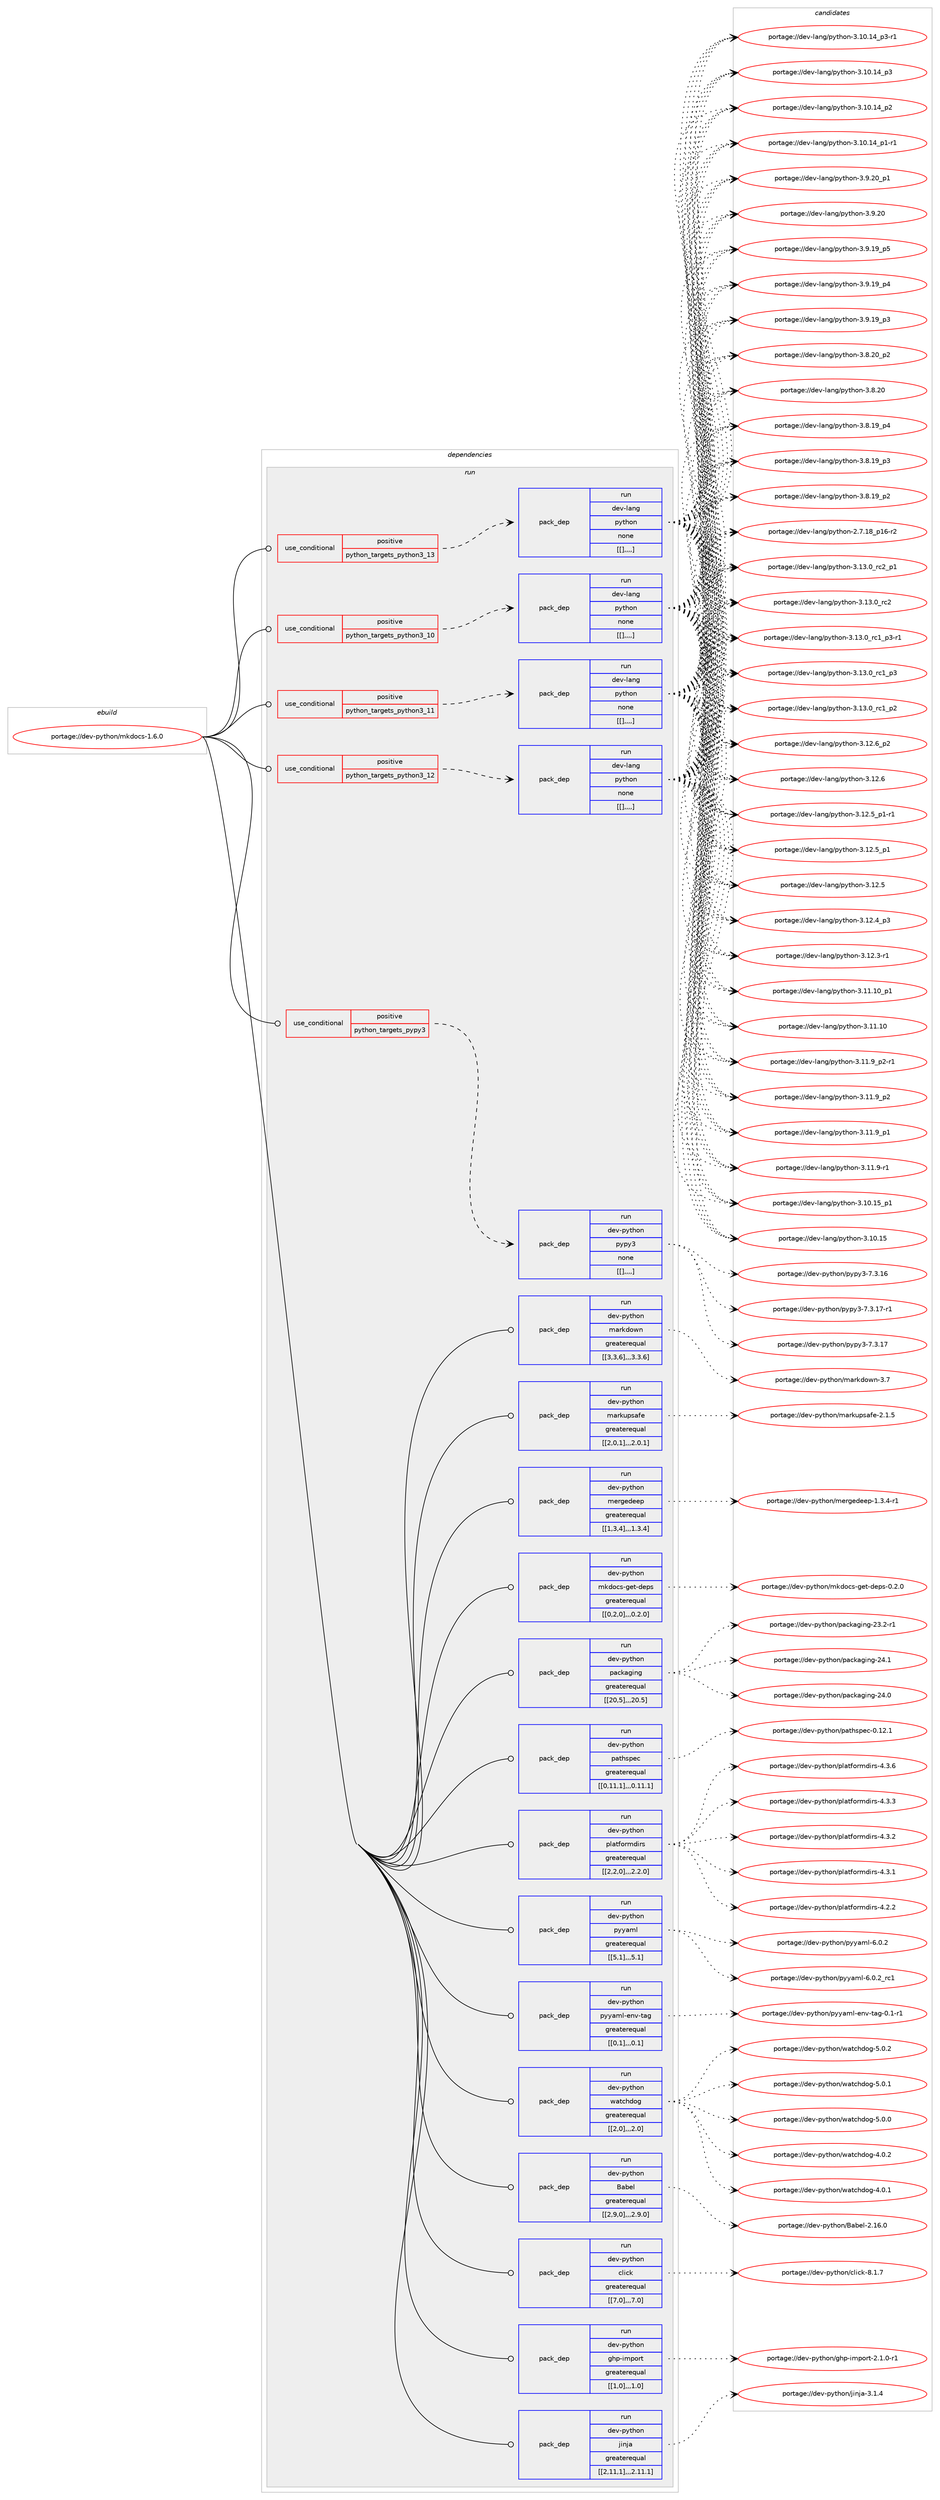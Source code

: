 digraph prolog {

# *************
# Graph options
# *************

newrank=true;
concentrate=true;
compound=true;
graph [rankdir=LR,fontname=Helvetica,fontsize=10,ranksep=1.5];#, ranksep=2.5, nodesep=0.2];
edge  [arrowhead=vee];
node  [fontname=Helvetica,fontsize=10];

# **********
# The ebuild
# **********

subgraph cluster_leftcol {
color=gray;
label=<<i>ebuild</i>>;
id [label="portage://dev-python/mkdocs-1.6.0", color=red, width=4, href="../dev-python/mkdocs-1.6.0.svg"];
}

# ****************
# The dependencies
# ****************

subgraph cluster_midcol {
color=gray;
label=<<i>dependencies</i>>;
subgraph cluster_compile {
fillcolor="#eeeeee";
style=filled;
label=<<i>compile</i>>;
}
subgraph cluster_compileandrun {
fillcolor="#eeeeee";
style=filled;
label=<<i>compile and run</i>>;
}
subgraph cluster_run {
fillcolor="#eeeeee";
style=filled;
label=<<i>run</i>>;
subgraph cond36067 {
dependency153268 [label=<<TABLE BORDER="0" CELLBORDER="1" CELLSPACING="0" CELLPADDING="4"><TR><TD ROWSPAN="3" CELLPADDING="10">use_conditional</TD></TR><TR><TD>positive</TD></TR><TR><TD>python_targets_pypy3</TD></TR></TABLE>>, shape=none, color=red];
subgraph pack115987 {
dependency153269 [label=<<TABLE BORDER="0" CELLBORDER="1" CELLSPACING="0" CELLPADDING="4" WIDTH="220"><TR><TD ROWSPAN="6" CELLPADDING="30">pack_dep</TD></TR><TR><TD WIDTH="110">run</TD></TR><TR><TD>dev-python</TD></TR><TR><TD>pypy3</TD></TR><TR><TD>none</TD></TR><TR><TD>[[],,,,]</TD></TR></TABLE>>, shape=none, color=blue];
}
dependency153268:e -> dependency153269:w [weight=20,style="dashed",arrowhead="vee"];
}
id:e -> dependency153268:w [weight=20,style="solid",arrowhead="odot"];
subgraph cond36068 {
dependency153270 [label=<<TABLE BORDER="0" CELLBORDER="1" CELLSPACING="0" CELLPADDING="4"><TR><TD ROWSPAN="3" CELLPADDING="10">use_conditional</TD></TR><TR><TD>positive</TD></TR><TR><TD>python_targets_python3_10</TD></TR></TABLE>>, shape=none, color=red];
subgraph pack115988 {
dependency153271 [label=<<TABLE BORDER="0" CELLBORDER="1" CELLSPACING="0" CELLPADDING="4" WIDTH="220"><TR><TD ROWSPAN="6" CELLPADDING="30">pack_dep</TD></TR><TR><TD WIDTH="110">run</TD></TR><TR><TD>dev-lang</TD></TR><TR><TD>python</TD></TR><TR><TD>none</TD></TR><TR><TD>[[],,,,]</TD></TR></TABLE>>, shape=none, color=blue];
}
dependency153270:e -> dependency153271:w [weight=20,style="dashed",arrowhead="vee"];
}
id:e -> dependency153270:w [weight=20,style="solid",arrowhead="odot"];
subgraph cond36069 {
dependency153272 [label=<<TABLE BORDER="0" CELLBORDER="1" CELLSPACING="0" CELLPADDING="4"><TR><TD ROWSPAN="3" CELLPADDING="10">use_conditional</TD></TR><TR><TD>positive</TD></TR><TR><TD>python_targets_python3_11</TD></TR></TABLE>>, shape=none, color=red];
subgraph pack115989 {
dependency153273 [label=<<TABLE BORDER="0" CELLBORDER="1" CELLSPACING="0" CELLPADDING="4" WIDTH="220"><TR><TD ROWSPAN="6" CELLPADDING="30">pack_dep</TD></TR><TR><TD WIDTH="110">run</TD></TR><TR><TD>dev-lang</TD></TR><TR><TD>python</TD></TR><TR><TD>none</TD></TR><TR><TD>[[],,,,]</TD></TR></TABLE>>, shape=none, color=blue];
}
dependency153272:e -> dependency153273:w [weight=20,style="dashed",arrowhead="vee"];
}
id:e -> dependency153272:w [weight=20,style="solid",arrowhead="odot"];
subgraph cond36070 {
dependency153274 [label=<<TABLE BORDER="0" CELLBORDER="1" CELLSPACING="0" CELLPADDING="4"><TR><TD ROWSPAN="3" CELLPADDING="10">use_conditional</TD></TR><TR><TD>positive</TD></TR><TR><TD>python_targets_python3_12</TD></TR></TABLE>>, shape=none, color=red];
subgraph pack115990 {
dependency153275 [label=<<TABLE BORDER="0" CELLBORDER="1" CELLSPACING="0" CELLPADDING="4" WIDTH="220"><TR><TD ROWSPAN="6" CELLPADDING="30">pack_dep</TD></TR><TR><TD WIDTH="110">run</TD></TR><TR><TD>dev-lang</TD></TR><TR><TD>python</TD></TR><TR><TD>none</TD></TR><TR><TD>[[],,,,]</TD></TR></TABLE>>, shape=none, color=blue];
}
dependency153274:e -> dependency153275:w [weight=20,style="dashed",arrowhead="vee"];
}
id:e -> dependency153274:w [weight=20,style="solid",arrowhead="odot"];
subgraph cond36071 {
dependency153276 [label=<<TABLE BORDER="0" CELLBORDER="1" CELLSPACING="0" CELLPADDING="4"><TR><TD ROWSPAN="3" CELLPADDING="10">use_conditional</TD></TR><TR><TD>positive</TD></TR><TR><TD>python_targets_python3_13</TD></TR></TABLE>>, shape=none, color=red];
subgraph pack115991 {
dependency153277 [label=<<TABLE BORDER="0" CELLBORDER="1" CELLSPACING="0" CELLPADDING="4" WIDTH="220"><TR><TD ROWSPAN="6" CELLPADDING="30">pack_dep</TD></TR><TR><TD WIDTH="110">run</TD></TR><TR><TD>dev-lang</TD></TR><TR><TD>python</TD></TR><TR><TD>none</TD></TR><TR><TD>[[],,,,]</TD></TR></TABLE>>, shape=none, color=blue];
}
dependency153276:e -> dependency153277:w [weight=20,style="dashed",arrowhead="vee"];
}
id:e -> dependency153276:w [weight=20,style="solid",arrowhead="odot"];
subgraph pack115992 {
dependency153278 [label=<<TABLE BORDER="0" CELLBORDER="1" CELLSPACING="0" CELLPADDING="4" WIDTH="220"><TR><TD ROWSPAN="6" CELLPADDING="30">pack_dep</TD></TR><TR><TD WIDTH="110">run</TD></TR><TR><TD>dev-python</TD></TR><TR><TD>Babel</TD></TR><TR><TD>greaterequal</TD></TR><TR><TD>[[2,9,0],,,2.9.0]</TD></TR></TABLE>>, shape=none, color=blue];
}
id:e -> dependency153278:w [weight=20,style="solid",arrowhead="odot"];
subgraph pack115993 {
dependency153279 [label=<<TABLE BORDER="0" CELLBORDER="1" CELLSPACING="0" CELLPADDING="4" WIDTH="220"><TR><TD ROWSPAN="6" CELLPADDING="30">pack_dep</TD></TR><TR><TD WIDTH="110">run</TD></TR><TR><TD>dev-python</TD></TR><TR><TD>click</TD></TR><TR><TD>greaterequal</TD></TR><TR><TD>[[7,0],,,7.0]</TD></TR></TABLE>>, shape=none, color=blue];
}
id:e -> dependency153279:w [weight=20,style="solid",arrowhead="odot"];
subgraph pack115994 {
dependency153280 [label=<<TABLE BORDER="0" CELLBORDER="1" CELLSPACING="0" CELLPADDING="4" WIDTH="220"><TR><TD ROWSPAN="6" CELLPADDING="30">pack_dep</TD></TR><TR><TD WIDTH="110">run</TD></TR><TR><TD>dev-python</TD></TR><TR><TD>ghp-import</TD></TR><TR><TD>greaterequal</TD></TR><TR><TD>[[1,0],,,1.0]</TD></TR></TABLE>>, shape=none, color=blue];
}
id:e -> dependency153280:w [weight=20,style="solid",arrowhead="odot"];
subgraph pack115995 {
dependency153281 [label=<<TABLE BORDER="0" CELLBORDER="1" CELLSPACING="0" CELLPADDING="4" WIDTH="220"><TR><TD ROWSPAN="6" CELLPADDING="30">pack_dep</TD></TR><TR><TD WIDTH="110">run</TD></TR><TR><TD>dev-python</TD></TR><TR><TD>jinja</TD></TR><TR><TD>greaterequal</TD></TR><TR><TD>[[2,11,1],,,2.11.1]</TD></TR></TABLE>>, shape=none, color=blue];
}
id:e -> dependency153281:w [weight=20,style="solid",arrowhead="odot"];
subgraph pack115996 {
dependency153282 [label=<<TABLE BORDER="0" CELLBORDER="1" CELLSPACING="0" CELLPADDING="4" WIDTH="220"><TR><TD ROWSPAN="6" CELLPADDING="30">pack_dep</TD></TR><TR><TD WIDTH="110">run</TD></TR><TR><TD>dev-python</TD></TR><TR><TD>markdown</TD></TR><TR><TD>greaterequal</TD></TR><TR><TD>[[3,3,6],,,3.3.6]</TD></TR></TABLE>>, shape=none, color=blue];
}
id:e -> dependency153282:w [weight=20,style="solid",arrowhead="odot"];
subgraph pack115997 {
dependency153283 [label=<<TABLE BORDER="0" CELLBORDER="1" CELLSPACING="0" CELLPADDING="4" WIDTH="220"><TR><TD ROWSPAN="6" CELLPADDING="30">pack_dep</TD></TR><TR><TD WIDTH="110">run</TD></TR><TR><TD>dev-python</TD></TR><TR><TD>markupsafe</TD></TR><TR><TD>greaterequal</TD></TR><TR><TD>[[2,0,1],,,2.0.1]</TD></TR></TABLE>>, shape=none, color=blue];
}
id:e -> dependency153283:w [weight=20,style="solid",arrowhead="odot"];
subgraph pack115998 {
dependency153284 [label=<<TABLE BORDER="0" CELLBORDER="1" CELLSPACING="0" CELLPADDING="4" WIDTH="220"><TR><TD ROWSPAN="6" CELLPADDING="30">pack_dep</TD></TR><TR><TD WIDTH="110">run</TD></TR><TR><TD>dev-python</TD></TR><TR><TD>mergedeep</TD></TR><TR><TD>greaterequal</TD></TR><TR><TD>[[1,3,4],,,1.3.4]</TD></TR></TABLE>>, shape=none, color=blue];
}
id:e -> dependency153284:w [weight=20,style="solid",arrowhead="odot"];
subgraph pack115999 {
dependency153285 [label=<<TABLE BORDER="0" CELLBORDER="1" CELLSPACING="0" CELLPADDING="4" WIDTH="220"><TR><TD ROWSPAN="6" CELLPADDING="30">pack_dep</TD></TR><TR><TD WIDTH="110">run</TD></TR><TR><TD>dev-python</TD></TR><TR><TD>mkdocs-get-deps</TD></TR><TR><TD>greaterequal</TD></TR><TR><TD>[[0,2,0],,,0.2.0]</TD></TR></TABLE>>, shape=none, color=blue];
}
id:e -> dependency153285:w [weight=20,style="solid",arrowhead="odot"];
subgraph pack116000 {
dependency153286 [label=<<TABLE BORDER="0" CELLBORDER="1" CELLSPACING="0" CELLPADDING="4" WIDTH="220"><TR><TD ROWSPAN="6" CELLPADDING="30">pack_dep</TD></TR><TR><TD WIDTH="110">run</TD></TR><TR><TD>dev-python</TD></TR><TR><TD>packaging</TD></TR><TR><TD>greaterequal</TD></TR><TR><TD>[[20,5],,,20.5]</TD></TR></TABLE>>, shape=none, color=blue];
}
id:e -> dependency153286:w [weight=20,style="solid",arrowhead="odot"];
subgraph pack116001 {
dependency153287 [label=<<TABLE BORDER="0" CELLBORDER="1" CELLSPACING="0" CELLPADDING="4" WIDTH="220"><TR><TD ROWSPAN="6" CELLPADDING="30">pack_dep</TD></TR><TR><TD WIDTH="110">run</TD></TR><TR><TD>dev-python</TD></TR><TR><TD>pathspec</TD></TR><TR><TD>greaterequal</TD></TR><TR><TD>[[0,11,1],,,0.11.1]</TD></TR></TABLE>>, shape=none, color=blue];
}
id:e -> dependency153287:w [weight=20,style="solid",arrowhead="odot"];
subgraph pack116002 {
dependency153288 [label=<<TABLE BORDER="0" CELLBORDER="1" CELLSPACING="0" CELLPADDING="4" WIDTH="220"><TR><TD ROWSPAN="6" CELLPADDING="30">pack_dep</TD></TR><TR><TD WIDTH="110">run</TD></TR><TR><TD>dev-python</TD></TR><TR><TD>platformdirs</TD></TR><TR><TD>greaterequal</TD></TR><TR><TD>[[2,2,0],,,2.2.0]</TD></TR></TABLE>>, shape=none, color=blue];
}
id:e -> dependency153288:w [weight=20,style="solid",arrowhead="odot"];
subgraph pack116003 {
dependency153289 [label=<<TABLE BORDER="0" CELLBORDER="1" CELLSPACING="0" CELLPADDING="4" WIDTH="220"><TR><TD ROWSPAN="6" CELLPADDING="30">pack_dep</TD></TR><TR><TD WIDTH="110">run</TD></TR><TR><TD>dev-python</TD></TR><TR><TD>pyyaml</TD></TR><TR><TD>greaterequal</TD></TR><TR><TD>[[5,1],,,5.1]</TD></TR></TABLE>>, shape=none, color=blue];
}
id:e -> dependency153289:w [weight=20,style="solid",arrowhead="odot"];
subgraph pack116004 {
dependency153290 [label=<<TABLE BORDER="0" CELLBORDER="1" CELLSPACING="0" CELLPADDING="4" WIDTH="220"><TR><TD ROWSPAN="6" CELLPADDING="30">pack_dep</TD></TR><TR><TD WIDTH="110">run</TD></TR><TR><TD>dev-python</TD></TR><TR><TD>pyyaml-env-tag</TD></TR><TR><TD>greaterequal</TD></TR><TR><TD>[[0,1],,,0.1]</TD></TR></TABLE>>, shape=none, color=blue];
}
id:e -> dependency153290:w [weight=20,style="solid",arrowhead="odot"];
subgraph pack116005 {
dependency153291 [label=<<TABLE BORDER="0" CELLBORDER="1" CELLSPACING="0" CELLPADDING="4" WIDTH="220"><TR><TD ROWSPAN="6" CELLPADDING="30">pack_dep</TD></TR><TR><TD WIDTH="110">run</TD></TR><TR><TD>dev-python</TD></TR><TR><TD>watchdog</TD></TR><TR><TD>greaterequal</TD></TR><TR><TD>[[2,0],,,2.0]</TD></TR></TABLE>>, shape=none, color=blue];
}
id:e -> dependency153291:w [weight=20,style="solid",arrowhead="odot"];
}
}

# **************
# The candidates
# **************

subgraph cluster_choices {
rank=same;
color=gray;
label=<<i>candidates</i>>;

subgraph choice115987 {
color=black;
nodesep=1;
choice100101118451121211161041111104711212111212151455546514649554511449 [label="portage://dev-python/pypy3-7.3.17-r1", color=red, width=4,href="../dev-python/pypy3-7.3.17-r1.svg"];
choice10010111845112121116104111110471121211121215145554651464955 [label="portage://dev-python/pypy3-7.3.17", color=red, width=4,href="../dev-python/pypy3-7.3.17.svg"];
choice10010111845112121116104111110471121211121215145554651464954 [label="portage://dev-python/pypy3-7.3.16", color=red, width=4,href="../dev-python/pypy3-7.3.16.svg"];
dependency153269:e -> choice100101118451121211161041111104711212111212151455546514649554511449:w [style=dotted,weight="100"];
dependency153269:e -> choice10010111845112121116104111110471121211121215145554651464955:w [style=dotted,weight="100"];
dependency153269:e -> choice10010111845112121116104111110471121211121215145554651464954:w [style=dotted,weight="100"];
}
subgraph choice115988 {
color=black;
nodesep=1;
choice100101118451089711010347112121116104111110455146495146489511499509511249 [label="portage://dev-lang/python-3.13.0_rc2_p1", color=red, width=4,href="../dev-lang/python-3.13.0_rc2_p1.svg"];
choice10010111845108971101034711212111610411111045514649514648951149950 [label="portage://dev-lang/python-3.13.0_rc2", color=red, width=4,href="../dev-lang/python-3.13.0_rc2.svg"];
choice1001011184510897110103471121211161041111104551464951464895114994995112514511449 [label="portage://dev-lang/python-3.13.0_rc1_p3-r1", color=red, width=4,href="../dev-lang/python-3.13.0_rc1_p3-r1.svg"];
choice100101118451089711010347112121116104111110455146495146489511499499511251 [label="portage://dev-lang/python-3.13.0_rc1_p3", color=red, width=4,href="../dev-lang/python-3.13.0_rc1_p3.svg"];
choice100101118451089711010347112121116104111110455146495146489511499499511250 [label="portage://dev-lang/python-3.13.0_rc1_p2", color=red, width=4,href="../dev-lang/python-3.13.0_rc1_p2.svg"];
choice100101118451089711010347112121116104111110455146495046549511250 [label="portage://dev-lang/python-3.12.6_p2", color=red, width=4,href="../dev-lang/python-3.12.6_p2.svg"];
choice10010111845108971101034711212111610411111045514649504654 [label="portage://dev-lang/python-3.12.6", color=red, width=4,href="../dev-lang/python-3.12.6.svg"];
choice1001011184510897110103471121211161041111104551464950465395112494511449 [label="portage://dev-lang/python-3.12.5_p1-r1", color=red, width=4,href="../dev-lang/python-3.12.5_p1-r1.svg"];
choice100101118451089711010347112121116104111110455146495046539511249 [label="portage://dev-lang/python-3.12.5_p1", color=red, width=4,href="../dev-lang/python-3.12.5_p1.svg"];
choice10010111845108971101034711212111610411111045514649504653 [label="portage://dev-lang/python-3.12.5", color=red, width=4,href="../dev-lang/python-3.12.5.svg"];
choice100101118451089711010347112121116104111110455146495046529511251 [label="portage://dev-lang/python-3.12.4_p3", color=red, width=4,href="../dev-lang/python-3.12.4_p3.svg"];
choice100101118451089711010347112121116104111110455146495046514511449 [label="portage://dev-lang/python-3.12.3-r1", color=red, width=4,href="../dev-lang/python-3.12.3-r1.svg"];
choice10010111845108971101034711212111610411111045514649494649489511249 [label="portage://dev-lang/python-3.11.10_p1", color=red, width=4,href="../dev-lang/python-3.11.10_p1.svg"];
choice1001011184510897110103471121211161041111104551464949464948 [label="portage://dev-lang/python-3.11.10", color=red, width=4,href="../dev-lang/python-3.11.10.svg"];
choice1001011184510897110103471121211161041111104551464949465795112504511449 [label="portage://dev-lang/python-3.11.9_p2-r1", color=red, width=4,href="../dev-lang/python-3.11.9_p2-r1.svg"];
choice100101118451089711010347112121116104111110455146494946579511250 [label="portage://dev-lang/python-3.11.9_p2", color=red, width=4,href="../dev-lang/python-3.11.9_p2.svg"];
choice100101118451089711010347112121116104111110455146494946579511249 [label="portage://dev-lang/python-3.11.9_p1", color=red, width=4,href="../dev-lang/python-3.11.9_p1.svg"];
choice100101118451089711010347112121116104111110455146494946574511449 [label="portage://dev-lang/python-3.11.9-r1", color=red, width=4,href="../dev-lang/python-3.11.9-r1.svg"];
choice10010111845108971101034711212111610411111045514649484649539511249 [label="portage://dev-lang/python-3.10.15_p1", color=red, width=4,href="../dev-lang/python-3.10.15_p1.svg"];
choice1001011184510897110103471121211161041111104551464948464953 [label="portage://dev-lang/python-3.10.15", color=red, width=4,href="../dev-lang/python-3.10.15.svg"];
choice100101118451089711010347112121116104111110455146494846495295112514511449 [label="portage://dev-lang/python-3.10.14_p3-r1", color=red, width=4,href="../dev-lang/python-3.10.14_p3-r1.svg"];
choice10010111845108971101034711212111610411111045514649484649529511251 [label="portage://dev-lang/python-3.10.14_p3", color=red, width=4,href="../dev-lang/python-3.10.14_p3.svg"];
choice10010111845108971101034711212111610411111045514649484649529511250 [label="portage://dev-lang/python-3.10.14_p2", color=red, width=4,href="../dev-lang/python-3.10.14_p2.svg"];
choice100101118451089711010347112121116104111110455146494846495295112494511449 [label="portage://dev-lang/python-3.10.14_p1-r1", color=red, width=4,href="../dev-lang/python-3.10.14_p1-r1.svg"];
choice100101118451089711010347112121116104111110455146574650489511249 [label="portage://dev-lang/python-3.9.20_p1", color=red, width=4,href="../dev-lang/python-3.9.20_p1.svg"];
choice10010111845108971101034711212111610411111045514657465048 [label="portage://dev-lang/python-3.9.20", color=red, width=4,href="../dev-lang/python-3.9.20.svg"];
choice100101118451089711010347112121116104111110455146574649579511253 [label="portage://dev-lang/python-3.9.19_p5", color=red, width=4,href="../dev-lang/python-3.9.19_p5.svg"];
choice100101118451089711010347112121116104111110455146574649579511252 [label="portage://dev-lang/python-3.9.19_p4", color=red, width=4,href="../dev-lang/python-3.9.19_p4.svg"];
choice100101118451089711010347112121116104111110455146574649579511251 [label="portage://dev-lang/python-3.9.19_p3", color=red, width=4,href="../dev-lang/python-3.9.19_p3.svg"];
choice100101118451089711010347112121116104111110455146564650489511250 [label="portage://dev-lang/python-3.8.20_p2", color=red, width=4,href="../dev-lang/python-3.8.20_p2.svg"];
choice10010111845108971101034711212111610411111045514656465048 [label="portage://dev-lang/python-3.8.20", color=red, width=4,href="../dev-lang/python-3.8.20.svg"];
choice100101118451089711010347112121116104111110455146564649579511252 [label="portage://dev-lang/python-3.8.19_p4", color=red, width=4,href="../dev-lang/python-3.8.19_p4.svg"];
choice100101118451089711010347112121116104111110455146564649579511251 [label="portage://dev-lang/python-3.8.19_p3", color=red, width=4,href="../dev-lang/python-3.8.19_p3.svg"];
choice100101118451089711010347112121116104111110455146564649579511250 [label="portage://dev-lang/python-3.8.19_p2", color=red, width=4,href="../dev-lang/python-3.8.19_p2.svg"];
choice100101118451089711010347112121116104111110455046554649569511249544511450 [label="portage://dev-lang/python-2.7.18_p16-r2", color=red, width=4,href="../dev-lang/python-2.7.18_p16-r2.svg"];
dependency153271:e -> choice100101118451089711010347112121116104111110455146495146489511499509511249:w [style=dotted,weight="100"];
dependency153271:e -> choice10010111845108971101034711212111610411111045514649514648951149950:w [style=dotted,weight="100"];
dependency153271:e -> choice1001011184510897110103471121211161041111104551464951464895114994995112514511449:w [style=dotted,weight="100"];
dependency153271:e -> choice100101118451089711010347112121116104111110455146495146489511499499511251:w [style=dotted,weight="100"];
dependency153271:e -> choice100101118451089711010347112121116104111110455146495146489511499499511250:w [style=dotted,weight="100"];
dependency153271:e -> choice100101118451089711010347112121116104111110455146495046549511250:w [style=dotted,weight="100"];
dependency153271:e -> choice10010111845108971101034711212111610411111045514649504654:w [style=dotted,weight="100"];
dependency153271:e -> choice1001011184510897110103471121211161041111104551464950465395112494511449:w [style=dotted,weight="100"];
dependency153271:e -> choice100101118451089711010347112121116104111110455146495046539511249:w [style=dotted,weight="100"];
dependency153271:e -> choice10010111845108971101034711212111610411111045514649504653:w [style=dotted,weight="100"];
dependency153271:e -> choice100101118451089711010347112121116104111110455146495046529511251:w [style=dotted,weight="100"];
dependency153271:e -> choice100101118451089711010347112121116104111110455146495046514511449:w [style=dotted,weight="100"];
dependency153271:e -> choice10010111845108971101034711212111610411111045514649494649489511249:w [style=dotted,weight="100"];
dependency153271:e -> choice1001011184510897110103471121211161041111104551464949464948:w [style=dotted,weight="100"];
dependency153271:e -> choice1001011184510897110103471121211161041111104551464949465795112504511449:w [style=dotted,weight="100"];
dependency153271:e -> choice100101118451089711010347112121116104111110455146494946579511250:w [style=dotted,weight="100"];
dependency153271:e -> choice100101118451089711010347112121116104111110455146494946579511249:w [style=dotted,weight="100"];
dependency153271:e -> choice100101118451089711010347112121116104111110455146494946574511449:w [style=dotted,weight="100"];
dependency153271:e -> choice10010111845108971101034711212111610411111045514649484649539511249:w [style=dotted,weight="100"];
dependency153271:e -> choice1001011184510897110103471121211161041111104551464948464953:w [style=dotted,weight="100"];
dependency153271:e -> choice100101118451089711010347112121116104111110455146494846495295112514511449:w [style=dotted,weight="100"];
dependency153271:e -> choice10010111845108971101034711212111610411111045514649484649529511251:w [style=dotted,weight="100"];
dependency153271:e -> choice10010111845108971101034711212111610411111045514649484649529511250:w [style=dotted,weight="100"];
dependency153271:e -> choice100101118451089711010347112121116104111110455146494846495295112494511449:w [style=dotted,weight="100"];
dependency153271:e -> choice100101118451089711010347112121116104111110455146574650489511249:w [style=dotted,weight="100"];
dependency153271:e -> choice10010111845108971101034711212111610411111045514657465048:w [style=dotted,weight="100"];
dependency153271:e -> choice100101118451089711010347112121116104111110455146574649579511253:w [style=dotted,weight="100"];
dependency153271:e -> choice100101118451089711010347112121116104111110455146574649579511252:w [style=dotted,weight="100"];
dependency153271:e -> choice100101118451089711010347112121116104111110455146574649579511251:w [style=dotted,weight="100"];
dependency153271:e -> choice100101118451089711010347112121116104111110455146564650489511250:w [style=dotted,weight="100"];
dependency153271:e -> choice10010111845108971101034711212111610411111045514656465048:w [style=dotted,weight="100"];
dependency153271:e -> choice100101118451089711010347112121116104111110455146564649579511252:w [style=dotted,weight="100"];
dependency153271:e -> choice100101118451089711010347112121116104111110455146564649579511251:w [style=dotted,weight="100"];
dependency153271:e -> choice100101118451089711010347112121116104111110455146564649579511250:w [style=dotted,weight="100"];
dependency153271:e -> choice100101118451089711010347112121116104111110455046554649569511249544511450:w [style=dotted,weight="100"];
}
subgraph choice115989 {
color=black;
nodesep=1;
choice100101118451089711010347112121116104111110455146495146489511499509511249 [label="portage://dev-lang/python-3.13.0_rc2_p1", color=red, width=4,href="../dev-lang/python-3.13.0_rc2_p1.svg"];
choice10010111845108971101034711212111610411111045514649514648951149950 [label="portage://dev-lang/python-3.13.0_rc2", color=red, width=4,href="../dev-lang/python-3.13.0_rc2.svg"];
choice1001011184510897110103471121211161041111104551464951464895114994995112514511449 [label="portage://dev-lang/python-3.13.0_rc1_p3-r1", color=red, width=4,href="../dev-lang/python-3.13.0_rc1_p3-r1.svg"];
choice100101118451089711010347112121116104111110455146495146489511499499511251 [label="portage://dev-lang/python-3.13.0_rc1_p3", color=red, width=4,href="../dev-lang/python-3.13.0_rc1_p3.svg"];
choice100101118451089711010347112121116104111110455146495146489511499499511250 [label="portage://dev-lang/python-3.13.0_rc1_p2", color=red, width=4,href="../dev-lang/python-3.13.0_rc1_p2.svg"];
choice100101118451089711010347112121116104111110455146495046549511250 [label="portage://dev-lang/python-3.12.6_p2", color=red, width=4,href="../dev-lang/python-3.12.6_p2.svg"];
choice10010111845108971101034711212111610411111045514649504654 [label="portage://dev-lang/python-3.12.6", color=red, width=4,href="../dev-lang/python-3.12.6.svg"];
choice1001011184510897110103471121211161041111104551464950465395112494511449 [label="portage://dev-lang/python-3.12.5_p1-r1", color=red, width=4,href="../dev-lang/python-3.12.5_p1-r1.svg"];
choice100101118451089711010347112121116104111110455146495046539511249 [label="portage://dev-lang/python-3.12.5_p1", color=red, width=4,href="../dev-lang/python-3.12.5_p1.svg"];
choice10010111845108971101034711212111610411111045514649504653 [label="portage://dev-lang/python-3.12.5", color=red, width=4,href="../dev-lang/python-3.12.5.svg"];
choice100101118451089711010347112121116104111110455146495046529511251 [label="portage://dev-lang/python-3.12.4_p3", color=red, width=4,href="../dev-lang/python-3.12.4_p3.svg"];
choice100101118451089711010347112121116104111110455146495046514511449 [label="portage://dev-lang/python-3.12.3-r1", color=red, width=4,href="../dev-lang/python-3.12.3-r1.svg"];
choice10010111845108971101034711212111610411111045514649494649489511249 [label="portage://dev-lang/python-3.11.10_p1", color=red, width=4,href="../dev-lang/python-3.11.10_p1.svg"];
choice1001011184510897110103471121211161041111104551464949464948 [label="portage://dev-lang/python-3.11.10", color=red, width=4,href="../dev-lang/python-3.11.10.svg"];
choice1001011184510897110103471121211161041111104551464949465795112504511449 [label="portage://dev-lang/python-3.11.9_p2-r1", color=red, width=4,href="../dev-lang/python-3.11.9_p2-r1.svg"];
choice100101118451089711010347112121116104111110455146494946579511250 [label="portage://dev-lang/python-3.11.9_p2", color=red, width=4,href="../dev-lang/python-3.11.9_p2.svg"];
choice100101118451089711010347112121116104111110455146494946579511249 [label="portage://dev-lang/python-3.11.9_p1", color=red, width=4,href="../dev-lang/python-3.11.9_p1.svg"];
choice100101118451089711010347112121116104111110455146494946574511449 [label="portage://dev-lang/python-3.11.9-r1", color=red, width=4,href="../dev-lang/python-3.11.9-r1.svg"];
choice10010111845108971101034711212111610411111045514649484649539511249 [label="portage://dev-lang/python-3.10.15_p1", color=red, width=4,href="../dev-lang/python-3.10.15_p1.svg"];
choice1001011184510897110103471121211161041111104551464948464953 [label="portage://dev-lang/python-3.10.15", color=red, width=4,href="../dev-lang/python-3.10.15.svg"];
choice100101118451089711010347112121116104111110455146494846495295112514511449 [label="portage://dev-lang/python-3.10.14_p3-r1", color=red, width=4,href="../dev-lang/python-3.10.14_p3-r1.svg"];
choice10010111845108971101034711212111610411111045514649484649529511251 [label="portage://dev-lang/python-3.10.14_p3", color=red, width=4,href="../dev-lang/python-3.10.14_p3.svg"];
choice10010111845108971101034711212111610411111045514649484649529511250 [label="portage://dev-lang/python-3.10.14_p2", color=red, width=4,href="../dev-lang/python-3.10.14_p2.svg"];
choice100101118451089711010347112121116104111110455146494846495295112494511449 [label="portage://dev-lang/python-3.10.14_p1-r1", color=red, width=4,href="../dev-lang/python-3.10.14_p1-r1.svg"];
choice100101118451089711010347112121116104111110455146574650489511249 [label="portage://dev-lang/python-3.9.20_p1", color=red, width=4,href="../dev-lang/python-3.9.20_p1.svg"];
choice10010111845108971101034711212111610411111045514657465048 [label="portage://dev-lang/python-3.9.20", color=red, width=4,href="../dev-lang/python-3.9.20.svg"];
choice100101118451089711010347112121116104111110455146574649579511253 [label="portage://dev-lang/python-3.9.19_p5", color=red, width=4,href="../dev-lang/python-3.9.19_p5.svg"];
choice100101118451089711010347112121116104111110455146574649579511252 [label="portage://dev-lang/python-3.9.19_p4", color=red, width=4,href="../dev-lang/python-3.9.19_p4.svg"];
choice100101118451089711010347112121116104111110455146574649579511251 [label="portage://dev-lang/python-3.9.19_p3", color=red, width=4,href="../dev-lang/python-3.9.19_p3.svg"];
choice100101118451089711010347112121116104111110455146564650489511250 [label="portage://dev-lang/python-3.8.20_p2", color=red, width=4,href="../dev-lang/python-3.8.20_p2.svg"];
choice10010111845108971101034711212111610411111045514656465048 [label="portage://dev-lang/python-3.8.20", color=red, width=4,href="../dev-lang/python-3.8.20.svg"];
choice100101118451089711010347112121116104111110455146564649579511252 [label="portage://dev-lang/python-3.8.19_p4", color=red, width=4,href="../dev-lang/python-3.8.19_p4.svg"];
choice100101118451089711010347112121116104111110455146564649579511251 [label="portage://dev-lang/python-3.8.19_p3", color=red, width=4,href="../dev-lang/python-3.8.19_p3.svg"];
choice100101118451089711010347112121116104111110455146564649579511250 [label="portage://dev-lang/python-3.8.19_p2", color=red, width=4,href="../dev-lang/python-3.8.19_p2.svg"];
choice100101118451089711010347112121116104111110455046554649569511249544511450 [label="portage://dev-lang/python-2.7.18_p16-r2", color=red, width=4,href="../dev-lang/python-2.7.18_p16-r2.svg"];
dependency153273:e -> choice100101118451089711010347112121116104111110455146495146489511499509511249:w [style=dotted,weight="100"];
dependency153273:e -> choice10010111845108971101034711212111610411111045514649514648951149950:w [style=dotted,weight="100"];
dependency153273:e -> choice1001011184510897110103471121211161041111104551464951464895114994995112514511449:w [style=dotted,weight="100"];
dependency153273:e -> choice100101118451089711010347112121116104111110455146495146489511499499511251:w [style=dotted,weight="100"];
dependency153273:e -> choice100101118451089711010347112121116104111110455146495146489511499499511250:w [style=dotted,weight="100"];
dependency153273:e -> choice100101118451089711010347112121116104111110455146495046549511250:w [style=dotted,weight="100"];
dependency153273:e -> choice10010111845108971101034711212111610411111045514649504654:w [style=dotted,weight="100"];
dependency153273:e -> choice1001011184510897110103471121211161041111104551464950465395112494511449:w [style=dotted,weight="100"];
dependency153273:e -> choice100101118451089711010347112121116104111110455146495046539511249:w [style=dotted,weight="100"];
dependency153273:e -> choice10010111845108971101034711212111610411111045514649504653:w [style=dotted,weight="100"];
dependency153273:e -> choice100101118451089711010347112121116104111110455146495046529511251:w [style=dotted,weight="100"];
dependency153273:e -> choice100101118451089711010347112121116104111110455146495046514511449:w [style=dotted,weight="100"];
dependency153273:e -> choice10010111845108971101034711212111610411111045514649494649489511249:w [style=dotted,weight="100"];
dependency153273:e -> choice1001011184510897110103471121211161041111104551464949464948:w [style=dotted,weight="100"];
dependency153273:e -> choice1001011184510897110103471121211161041111104551464949465795112504511449:w [style=dotted,weight="100"];
dependency153273:e -> choice100101118451089711010347112121116104111110455146494946579511250:w [style=dotted,weight="100"];
dependency153273:e -> choice100101118451089711010347112121116104111110455146494946579511249:w [style=dotted,weight="100"];
dependency153273:e -> choice100101118451089711010347112121116104111110455146494946574511449:w [style=dotted,weight="100"];
dependency153273:e -> choice10010111845108971101034711212111610411111045514649484649539511249:w [style=dotted,weight="100"];
dependency153273:e -> choice1001011184510897110103471121211161041111104551464948464953:w [style=dotted,weight="100"];
dependency153273:e -> choice100101118451089711010347112121116104111110455146494846495295112514511449:w [style=dotted,weight="100"];
dependency153273:e -> choice10010111845108971101034711212111610411111045514649484649529511251:w [style=dotted,weight="100"];
dependency153273:e -> choice10010111845108971101034711212111610411111045514649484649529511250:w [style=dotted,weight="100"];
dependency153273:e -> choice100101118451089711010347112121116104111110455146494846495295112494511449:w [style=dotted,weight="100"];
dependency153273:e -> choice100101118451089711010347112121116104111110455146574650489511249:w [style=dotted,weight="100"];
dependency153273:e -> choice10010111845108971101034711212111610411111045514657465048:w [style=dotted,weight="100"];
dependency153273:e -> choice100101118451089711010347112121116104111110455146574649579511253:w [style=dotted,weight="100"];
dependency153273:e -> choice100101118451089711010347112121116104111110455146574649579511252:w [style=dotted,weight="100"];
dependency153273:e -> choice100101118451089711010347112121116104111110455146574649579511251:w [style=dotted,weight="100"];
dependency153273:e -> choice100101118451089711010347112121116104111110455146564650489511250:w [style=dotted,weight="100"];
dependency153273:e -> choice10010111845108971101034711212111610411111045514656465048:w [style=dotted,weight="100"];
dependency153273:e -> choice100101118451089711010347112121116104111110455146564649579511252:w [style=dotted,weight="100"];
dependency153273:e -> choice100101118451089711010347112121116104111110455146564649579511251:w [style=dotted,weight="100"];
dependency153273:e -> choice100101118451089711010347112121116104111110455146564649579511250:w [style=dotted,weight="100"];
dependency153273:e -> choice100101118451089711010347112121116104111110455046554649569511249544511450:w [style=dotted,weight="100"];
}
subgraph choice115990 {
color=black;
nodesep=1;
choice100101118451089711010347112121116104111110455146495146489511499509511249 [label="portage://dev-lang/python-3.13.0_rc2_p1", color=red, width=4,href="../dev-lang/python-3.13.0_rc2_p1.svg"];
choice10010111845108971101034711212111610411111045514649514648951149950 [label="portage://dev-lang/python-3.13.0_rc2", color=red, width=4,href="../dev-lang/python-3.13.0_rc2.svg"];
choice1001011184510897110103471121211161041111104551464951464895114994995112514511449 [label="portage://dev-lang/python-3.13.0_rc1_p3-r1", color=red, width=4,href="../dev-lang/python-3.13.0_rc1_p3-r1.svg"];
choice100101118451089711010347112121116104111110455146495146489511499499511251 [label="portage://dev-lang/python-3.13.0_rc1_p3", color=red, width=4,href="../dev-lang/python-3.13.0_rc1_p3.svg"];
choice100101118451089711010347112121116104111110455146495146489511499499511250 [label="portage://dev-lang/python-3.13.0_rc1_p2", color=red, width=4,href="../dev-lang/python-3.13.0_rc1_p2.svg"];
choice100101118451089711010347112121116104111110455146495046549511250 [label="portage://dev-lang/python-3.12.6_p2", color=red, width=4,href="../dev-lang/python-3.12.6_p2.svg"];
choice10010111845108971101034711212111610411111045514649504654 [label="portage://dev-lang/python-3.12.6", color=red, width=4,href="../dev-lang/python-3.12.6.svg"];
choice1001011184510897110103471121211161041111104551464950465395112494511449 [label="portage://dev-lang/python-3.12.5_p1-r1", color=red, width=4,href="../dev-lang/python-3.12.5_p1-r1.svg"];
choice100101118451089711010347112121116104111110455146495046539511249 [label="portage://dev-lang/python-3.12.5_p1", color=red, width=4,href="../dev-lang/python-3.12.5_p1.svg"];
choice10010111845108971101034711212111610411111045514649504653 [label="portage://dev-lang/python-3.12.5", color=red, width=4,href="../dev-lang/python-3.12.5.svg"];
choice100101118451089711010347112121116104111110455146495046529511251 [label="portage://dev-lang/python-3.12.4_p3", color=red, width=4,href="../dev-lang/python-3.12.4_p3.svg"];
choice100101118451089711010347112121116104111110455146495046514511449 [label="portage://dev-lang/python-3.12.3-r1", color=red, width=4,href="../dev-lang/python-3.12.3-r1.svg"];
choice10010111845108971101034711212111610411111045514649494649489511249 [label="portage://dev-lang/python-3.11.10_p1", color=red, width=4,href="../dev-lang/python-3.11.10_p1.svg"];
choice1001011184510897110103471121211161041111104551464949464948 [label="portage://dev-lang/python-3.11.10", color=red, width=4,href="../dev-lang/python-3.11.10.svg"];
choice1001011184510897110103471121211161041111104551464949465795112504511449 [label="portage://dev-lang/python-3.11.9_p2-r1", color=red, width=4,href="../dev-lang/python-3.11.9_p2-r1.svg"];
choice100101118451089711010347112121116104111110455146494946579511250 [label="portage://dev-lang/python-3.11.9_p2", color=red, width=4,href="../dev-lang/python-3.11.9_p2.svg"];
choice100101118451089711010347112121116104111110455146494946579511249 [label="portage://dev-lang/python-3.11.9_p1", color=red, width=4,href="../dev-lang/python-3.11.9_p1.svg"];
choice100101118451089711010347112121116104111110455146494946574511449 [label="portage://dev-lang/python-3.11.9-r1", color=red, width=4,href="../dev-lang/python-3.11.9-r1.svg"];
choice10010111845108971101034711212111610411111045514649484649539511249 [label="portage://dev-lang/python-3.10.15_p1", color=red, width=4,href="../dev-lang/python-3.10.15_p1.svg"];
choice1001011184510897110103471121211161041111104551464948464953 [label="portage://dev-lang/python-3.10.15", color=red, width=4,href="../dev-lang/python-3.10.15.svg"];
choice100101118451089711010347112121116104111110455146494846495295112514511449 [label="portage://dev-lang/python-3.10.14_p3-r1", color=red, width=4,href="../dev-lang/python-3.10.14_p3-r1.svg"];
choice10010111845108971101034711212111610411111045514649484649529511251 [label="portage://dev-lang/python-3.10.14_p3", color=red, width=4,href="../dev-lang/python-3.10.14_p3.svg"];
choice10010111845108971101034711212111610411111045514649484649529511250 [label="portage://dev-lang/python-3.10.14_p2", color=red, width=4,href="../dev-lang/python-3.10.14_p2.svg"];
choice100101118451089711010347112121116104111110455146494846495295112494511449 [label="portage://dev-lang/python-3.10.14_p1-r1", color=red, width=4,href="../dev-lang/python-3.10.14_p1-r1.svg"];
choice100101118451089711010347112121116104111110455146574650489511249 [label="portage://dev-lang/python-3.9.20_p1", color=red, width=4,href="../dev-lang/python-3.9.20_p1.svg"];
choice10010111845108971101034711212111610411111045514657465048 [label="portage://dev-lang/python-3.9.20", color=red, width=4,href="../dev-lang/python-3.9.20.svg"];
choice100101118451089711010347112121116104111110455146574649579511253 [label="portage://dev-lang/python-3.9.19_p5", color=red, width=4,href="../dev-lang/python-3.9.19_p5.svg"];
choice100101118451089711010347112121116104111110455146574649579511252 [label="portage://dev-lang/python-3.9.19_p4", color=red, width=4,href="../dev-lang/python-3.9.19_p4.svg"];
choice100101118451089711010347112121116104111110455146574649579511251 [label="portage://dev-lang/python-3.9.19_p3", color=red, width=4,href="../dev-lang/python-3.9.19_p3.svg"];
choice100101118451089711010347112121116104111110455146564650489511250 [label="portage://dev-lang/python-3.8.20_p2", color=red, width=4,href="../dev-lang/python-3.8.20_p2.svg"];
choice10010111845108971101034711212111610411111045514656465048 [label="portage://dev-lang/python-3.8.20", color=red, width=4,href="../dev-lang/python-3.8.20.svg"];
choice100101118451089711010347112121116104111110455146564649579511252 [label="portage://dev-lang/python-3.8.19_p4", color=red, width=4,href="../dev-lang/python-3.8.19_p4.svg"];
choice100101118451089711010347112121116104111110455146564649579511251 [label="portage://dev-lang/python-3.8.19_p3", color=red, width=4,href="../dev-lang/python-3.8.19_p3.svg"];
choice100101118451089711010347112121116104111110455146564649579511250 [label="portage://dev-lang/python-3.8.19_p2", color=red, width=4,href="../dev-lang/python-3.8.19_p2.svg"];
choice100101118451089711010347112121116104111110455046554649569511249544511450 [label="portage://dev-lang/python-2.7.18_p16-r2", color=red, width=4,href="../dev-lang/python-2.7.18_p16-r2.svg"];
dependency153275:e -> choice100101118451089711010347112121116104111110455146495146489511499509511249:w [style=dotted,weight="100"];
dependency153275:e -> choice10010111845108971101034711212111610411111045514649514648951149950:w [style=dotted,weight="100"];
dependency153275:e -> choice1001011184510897110103471121211161041111104551464951464895114994995112514511449:w [style=dotted,weight="100"];
dependency153275:e -> choice100101118451089711010347112121116104111110455146495146489511499499511251:w [style=dotted,weight="100"];
dependency153275:e -> choice100101118451089711010347112121116104111110455146495146489511499499511250:w [style=dotted,weight="100"];
dependency153275:e -> choice100101118451089711010347112121116104111110455146495046549511250:w [style=dotted,weight="100"];
dependency153275:e -> choice10010111845108971101034711212111610411111045514649504654:w [style=dotted,weight="100"];
dependency153275:e -> choice1001011184510897110103471121211161041111104551464950465395112494511449:w [style=dotted,weight="100"];
dependency153275:e -> choice100101118451089711010347112121116104111110455146495046539511249:w [style=dotted,weight="100"];
dependency153275:e -> choice10010111845108971101034711212111610411111045514649504653:w [style=dotted,weight="100"];
dependency153275:e -> choice100101118451089711010347112121116104111110455146495046529511251:w [style=dotted,weight="100"];
dependency153275:e -> choice100101118451089711010347112121116104111110455146495046514511449:w [style=dotted,weight="100"];
dependency153275:e -> choice10010111845108971101034711212111610411111045514649494649489511249:w [style=dotted,weight="100"];
dependency153275:e -> choice1001011184510897110103471121211161041111104551464949464948:w [style=dotted,weight="100"];
dependency153275:e -> choice1001011184510897110103471121211161041111104551464949465795112504511449:w [style=dotted,weight="100"];
dependency153275:e -> choice100101118451089711010347112121116104111110455146494946579511250:w [style=dotted,weight="100"];
dependency153275:e -> choice100101118451089711010347112121116104111110455146494946579511249:w [style=dotted,weight="100"];
dependency153275:e -> choice100101118451089711010347112121116104111110455146494946574511449:w [style=dotted,weight="100"];
dependency153275:e -> choice10010111845108971101034711212111610411111045514649484649539511249:w [style=dotted,weight="100"];
dependency153275:e -> choice1001011184510897110103471121211161041111104551464948464953:w [style=dotted,weight="100"];
dependency153275:e -> choice100101118451089711010347112121116104111110455146494846495295112514511449:w [style=dotted,weight="100"];
dependency153275:e -> choice10010111845108971101034711212111610411111045514649484649529511251:w [style=dotted,weight="100"];
dependency153275:e -> choice10010111845108971101034711212111610411111045514649484649529511250:w [style=dotted,weight="100"];
dependency153275:e -> choice100101118451089711010347112121116104111110455146494846495295112494511449:w [style=dotted,weight="100"];
dependency153275:e -> choice100101118451089711010347112121116104111110455146574650489511249:w [style=dotted,weight="100"];
dependency153275:e -> choice10010111845108971101034711212111610411111045514657465048:w [style=dotted,weight="100"];
dependency153275:e -> choice100101118451089711010347112121116104111110455146574649579511253:w [style=dotted,weight="100"];
dependency153275:e -> choice100101118451089711010347112121116104111110455146574649579511252:w [style=dotted,weight="100"];
dependency153275:e -> choice100101118451089711010347112121116104111110455146574649579511251:w [style=dotted,weight="100"];
dependency153275:e -> choice100101118451089711010347112121116104111110455146564650489511250:w [style=dotted,weight="100"];
dependency153275:e -> choice10010111845108971101034711212111610411111045514656465048:w [style=dotted,weight="100"];
dependency153275:e -> choice100101118451089711010347112121116104111110455146564649579511252:w [style=dotted,weight="100"];
dependency153275:e -> choice100101118451089711010347112121116104111110455146564649579511251:w [style=dotted,weight="100"];
dependency153275:e -> choice100101118451089711010347112121116104111110455146564649579511250:w [style=dotted,weight="100"];
dependency153275:e -> choice100101118451089711010347112121116104111110455046554649569511249544511450:w [style=dotted,weight="100"];
}
subgraph choice115991 {
color=black;
nodesep=1;
choice100101118451089711010347112121116104111110455146495146489511499509511249 [label="portage://dev-lang/python-3.13.0_rc2_p1", color=red, width=4,href="../dev-lang/python-3.13.0_rc2_p1.svg"];
choice10010111845108971101034711212111610411111045514649514648951149950 [label="portage://dev-lang/python-3.13.0_rc2", color=red, width=4,href="../dev-lang/python-3.13.0_rc2.svg"];
choice1001011184510897110103471121211161041111104551464951464895114994995112514511449 [label="portage://dev-lang/python-3.13.0_rc1_p3-r1", color=red, width=4,href="../dev-lang/python-3.13.0_rc1_p3-r1.svg"];
choice100101118451089711010347112121116104111110455146495146489511499499511251 [label="portage://dev-lang/python-3.13.0_rc1_p3", color=red, width=4,href="../dev-lang/python-3.13.0_rc1_p3.svg"];
choice100101118451089711010347112121116104111110455146495146489511499499511250 [label="portage://dev-lang/python-3.13.0_rc1_p2", color=red, width=4,href="../dev-lang/python-3.13.0_rc1_p2.svg"];
choice100101118451089711010347112121116104111110455146495046549511250 [label="portage://dev-lang/python-3.12.6_p2", color=red, width=4,href="../dev-lang/python-3.12.6_p2.svg"];
choice10010111845108971101034711212111610411111045514649504654 [label="portage://dev-lang/python-3.12.6", color=red, width=4,href="../dev-lang/python-3.12.6.svg"];
choice1001011184510897110103471121211161041111104551464950465395112494511449 [label="portage://dev-lang/python-3.12.5_p1-r1", color=red, width=4,href="../dev-lang/python-3.12.5_p1-r1.svg"];
choice100101118451089711010347112121116104111110455146495046539511249 [label="portage://dev-lang/python-3.12.5_p1", color=red, width=4,href="../dev-lang/python-3.12.5_p1.svg"];
choice10010111845108971101034711212111610411111045514649504653 [label="portage://dev-lang/python-3.12.5", color=red, width=4,href="../dev-lang/python-3.12.5.svg"];
choice100101118451089711010347112121116104111110455146495046529511251 [label="portage://dev-lang/python-3.12.4_p3", color=red, width=4,href="../dev-lang/python-3.12.4_p3.svg"];
choice100101118451089711010347112121116104111110455146495046514511449 [label="portage://dev-lang/python-3.12.3-r1", color=red, width=4,href="../dev-lang/python-3.12.3-r1.svg"];
choice10010111845108971101034711212111610411111045514649494649489511249 [label="portage://dev-lang/python-3.11.10_p1", color=red, width=4,href="../dev-lang/python-3.11.10_p1.svg"];
choice1001011184510897110103471121211161041111104551464949464948 [label="portage://dev-lang/python-3.11.10", color=red, width=4,href="../dev-lang/python-3.11.10.svg"];
choice1001011184510897110103471121211161041111104551464949465795112504511449 [label="portage://dev-lang/python-3.11.9_p2-r1", color=red, width=4,href="../dev-lang/python-3.11.9_p2-r1.svg"];
choice100101118451089711010347112121116104111110455146494946579511250 [label="portage://dev-lang/python-3.11.9_p2", color=red, width=4,href="../dev-lang/python-3.11.9_p2.svg"];
choice100101118451089711010347112121116104111110455146494946579511249 [label="portage://dev-lang/python-3.11.9_p1", color=red, width=4,href="../dev-lang/python-3.11.9_p1.svg"];
choice100101118451089711010347112121116104111110455146494946574511449 [label="portage://dev-lang/python-3.11.9-r1", color=red, width=4,href="../dev-lang/python-3.11.9-r1.svg"];
choice10010111845108971101034711212111610411111045514649484649539511249 [label="portage://dev-lang/python-3.10.15_p1", color=red, width=4,href="../dev-lang/python-3.10.15_p1.svg"];
choice1001011184510897110103471121211161041111104551464948464953 [label="portage://dev-lang/python-3.10.15", color=red, width=4,href="../dev-lang/python-3.10.15.svg"];
choice100101118451089711010347112121116104111110455146494846495295112514511449 [label="portage://dev-lang/python-3.10.14_p3-r1", color=red, width=4,href="../dev-lang/python-3.10.14_p3-r1.svg"];
choice10010111845108971101034711212111610411111045514649484649529511251 [label="portage://dev-lang/python-3.10.14_p3", color=red, width=4,href="../dev-lang/python-3.10.14_p3.svg"];
choice10010111845108971101034711212111610411111045514649484649529511250 [label="portage://dev-lang/python-3.10.14_p2", color=red, width=4,href="../dev-lang/python-3.10.14_p2.svg"];
choice100101118451089711010347112121116104111110455146494846495295112494511449 [label="portage://dev-lang/python-3.10.14_p1-r1", color=red, width=4,href="../dev-lang/python-3.10.14_p1-r1.svg"];
choice100101118451089711010347112121116104111110455146574650489511249 [label="portage://dev-lang/python-3.9.20_p1", color=red, width=4,href="../dev-lang/python-3.9.20_p1.svg"];
choice10010111845108971101034711212111610411111045514657465048 [label="portage://dev-lang/python-3.9.20", color=red, width=4,href="../dev-lang/python-3.9.20.svg"];
choice100101118451089711010347112121116104111110455146574649579511253 [label="portage://dev-lang/python-3.9.19_p5", color=red, width=4,href="../dev-lang/python-3.9.19_p5.svg"];
choice100101118451089711010347112121116104111110455146574649579511252 [label="portage://dev-lang/python-3.9.19_p4", color=red, width=4,href="../dev-lang/python-3.9.19_p4.svg"];
choice100101118451089711010347112121116104111110455146574649579511251 [label="portage://dev-lang/python-3.9.19_p3", color=red, width=4,href="../dev-lang/python-3.9.19_p3.svg"];
choice100101118451089711010347112121116104111110455146564650489511250 [label="portage://dev-lang/python-3.8.20_p2", color=red, width=4,href="../dev-lang/python-3.8.20_p2.svg"];
choice10010111845108971101034711212111610411111045514656465048 [label="portage://dev-lang/python-3.8.20", color=red, width=4,href="../dev-lang/python-3.8.20.svg"];
choice100101118451089711010347112121116104111110455146564649579511252 [label="portage://dev-lang/python-3.8.19_p4", color=red, width=4,href="../dev-lang/python-3.8.19_p4.svg"];
choice100101118451089711010347112121116104111110455146564649579511251 [label="portage://dev-lang/python-3.8.19_p3", color=red, width=4,href="../dev-lang/python-3.8.19_p3.svg"];
choice100101118451089711010347112121116104111110455146564649579511250 [label="portage://dev-lang/python-3.8.19_p2", color=red, width=4,href="../dev-lang/python-3.8.19_p2.svg"];
choice100101118451089711010347112121116104111110455046554649569511249544511450 [label="portage://dev-lang/python-2.7.18_p16-r2", color=red, width=4,href="../dev-lang/python-2.7.18_p16-r2.svg"];
dependency153277:e -> choice100101118451089711010347112121116104111110455146495146489511499509511249:w [style=dotted,weight="100"];
dependency153277:e -> choice10010111845108971101034711212111610411111045514649514648951149950:w [style=dotted,weight="100"];
dependency153277:e -> choice1001011184510897110103471121211161041111104551464951464895114994995112514511449:w [style=dotted,weight="100"];
dependency153277:e -> choice100101118451089711010347112121116104111110455146495146489511499499511251:w [style=dotted,weight="100"];
dependency153277:e -> choice100101118451089711010347112121116104111110455146495146489511499499511250:w [style=dotted,weight="100"];
dependency153277:e -> choice100101118451089711010347112121116104111110455146495046549511250:w [style=dotted,weight="100"];
dependency153277:e -> choice10010111845108971101034711212111610411111045514649504654:w [style=dotted,weight="100"];
dependency153277:e -> choice1001011184510897110103471121211161041111104551464950465395112494511449:w [style=dotted,weight="100"];
dependency153277:e -> choice100101118451089711010347112121116104111110455146495046539511249:w [style=dotted,weight="100"];
dependency153277:e -> choice10010111845108971101034711212111610411111045514649504653:w [style=dotted,weight="100"];
dependency153277:e -> choice100101118451089711010347112121116104111110455146495046529511251:w [style=dotted,weight="100"];
dependency153277:e -> choice100101118451089711010347112121116104111110455146495046514511449:w [style=dotted,weight="100"];
dependency153277:e -> choice10010111845108971101034711212111610411111045514649494649489511249:w [style=dotted,weight="100"];
dependency153277:e -> choice1001011184510897110103471121211161041111104551464949464948:w [style=dotted,weight="100"];
dependency153277:e -> choice1001011184510897110103471121211161041111104551464949465795112504511449:w [style=dotted,weight="100"];
dependency153277:e -> choice100101118451089711010347112121116104111110455146494946579511250:w [style=dotted,weight="100"];
dependency153277:e -> choice100101118451089711010347112121116104111110455146494946579511249:w [style=dotted,weight="100"];
dependency153277:e -> choice100101118451089711010347112121116104111110455146494946574511449:w [style=dotted,weight="100"];
dependency153277:e -> choice10010111845108971101034711212111610411111045514649484649539511249:w [style=dotted,weight="100"];
dependency153277:e -> choice1001011184510897110103471121211161041111104551464948464953:w [style=dotted,weight="100"];
dependency153277:e -> choice100101118451089711010347112121116104111110455146494846495295112514511449:w [style=dotted,weight="100"];
dependency153277:e -> choice10010111845108971101034711212111610411111045514649484649529511251:w [style=dotted,weight="100"];
dependency153277:e -> choice10010111845108971101034711212111610411111045514649484649529511250:w [style=dotted,weight="100"];
dependency153277:e -> choice100101118451089711010347112121116104111110455146494846495295112494511449:w [style=dotted,weight="100"];
dependency153277:e -> choice100101118451089711010347112121116104111110455146574650489511249:w [style=dotted,weight="100"];
dependency153277:e -> choice10010111845108971101034711212111610411111045514657465048:w [style=dotted,weight="100"];
dependency153277:e -> choice100101118451089711010347112121116104111110455146574649579511253:w [style=dotted,weight="100"];
dependency153277:e -> choice100101118451089711010347112121116104111110455146574649579511252:w [style=dotted,weight="100"];
dependency153277:e -> choice100101118451089711010347112121116104111110455146574649579511251:w [style=dotted,weight="100"];
dependency153277:e -> choice100101118451089711010347112121116104111110455146564650489511250:w [style=dotted,weight="100"];
dependency153277:e -> choice10010111845108971101034711212111610411111045514656465048:w [style=dotted,weight="100"];
dependency153277:e -> choice100101118451089711010347112121116104111110455146564649579511252:w [style=dotted,weight="100"];
dependency153277:e -> choice100101118451089711010347112121116104111110455146564649579511251:w [style=dotted,weight="100"];
dependency153277:e -> choice100101118451089711010347112121116104111110455146564649579511250:w [style=dotted,weight="100"];
dependency153277:e -> choice100101118451089711010347112121116104111110455046554649569511249544511450:w [style=dotted,weight="100"];
}
subgraph choice115992 {
color=black;
nodesep=1;
choice100101118451121211161041111104766979810110845504649544648 [label="portage://dev-python/Babel-2.16.0", color=red, width=4,href="../dev-python/Babel-2.16.0.svg"];
dependency153278:e -> choice100101118451121211161041111104766979810110845504649544648:w [style=dotted,weight="100"];
}
subgraph choice115993 {
color=black;
nodesep=1;
choice10010111845112121116104111110479910810599107455646494655 [label="portage://dev-python/click-8.1.7", color=red, width=4,href="../dev-python/click-8.1.7.svg"];
dependency153279:e -> choice10010111845112121116104111110479910810599107455646494655:w [style=dotted,weight="100"];
}
subgraph choice115994 {
color=black;
nodesep=1;
choice1001011184511212111610411111047103104112451051091121111141164550464946484511449 [label="portage://dev-python/ghp-import-2.1.0-r1", color=red, width=4,href="../dev-python/ghp-import-2.1.0-r1.svg"];
dependency153280:e -> choice1001011184511212111610411111047103104112451051091121111141164550464946484511449:w [style=dotted,weight="100"];
}
subgraph choice115995 {
color=black;
nodesep=1;
choice100101118451121211161041111104710610511010697455146494652 [label="portage://dev-python/jinja-3.1.4", color=red, width=4,href="../dev-python/jinja-3.1.4.svg"];
dependency153281:e -> choice100101118451121211161041111104710610511010697455146494652:w [style=dotted,weight="100"];
}
subgraph choice115996 {
color=black;
nodesep=1;
choice10010111845112121116104111110471099711410710011111911045514655 [label="portage://dev-python/markdown-3.7", color=red, width=4,href="../dev-python/markdown-3.7.svg"];
dependency153282:e -> choice10010111845112121116104111110471099711410710011111911045514655:w [style=dotted,weight="100"];
}
subgraph choice115997 {
color=black;
nodesep=1;
choice10010111845112121116104111110471099711410711711211597102101455046494653 [label="portage://dev-python/markupsafe-2.1.5", color=red, width=4,href="../dev-python/markupsafe-2.1.5.svg"];
dependency153283:e -> choice10010111845112121116104111110471099711410711711211597102101455046494653:w [style=dotted,weight="100"];
}
subgraph choice115998 {
color=black;
nodesep=1;
choice10010111845112121116104111110471091011141031011001011011124549465146524511449 [label="portage://dev-python/mergedeep-1.3.4-r1", color=red, width=4,href="../dev-python/mergedeep-1.3.4-r1.svg"];
dependency153284:e -> choice10010111845112121116104111110471091011141031011001011011124549465146524511449:w [style=dotted,weight="100"];
}
subgraph choice115999 {
color=black;
nodesep=1;
choice1001011184511212111610411111047109107100111991154510310111645100101112115454846504648 [label="portage://dev-python/mkdocs-get-deps-0.2.0", color=red, width=4,href="../dev-python/mkdocs-get-deps-0.2.0.svg"];
dependency153285:e -> choice1001011184511212111610411111047109107100111991154510310111645100101112115454846504648:w [style=dotted,weight="100"];
}
subgraph choice116000 {
color=black;
nodesep=1;
choice10010111845112121116104111110471129799107971031051101034550524649 [label="portage://dev-python/packaging-24.1", color=red, width=4,href="../dev-python/packaging-24.1.svg"];
choice10010111845112121116104111110471129799107971031051101034550524648 [label="portage://dev-python/packaging-24.0", color=red, width=4,href="../dev-python/packaging-24.0.svg"];
choice100101118451121211161041111104711297991079710310511010345505146504511449 [label="portage://dev-python/packaging-23.2-r1", color=red, width=4,href="../dev-python/packaging-23.2-r1.svg"];
dependency153286:e -> choice10010111845112121116104111110471129799107971031051101034550524649:w [style=dotted,weight="100"];
dependency153286:e -> choice10010111845112121116104111110471129799107971031051101034550524648:w [style=dotted,weight="100"];
dependency153286:e -> choice100101118451121211161041111104711297991079710310511010345505146504511449:w [style=dotted,weight="100"];
}
subgraph choice116001 {
color=black;
nodesep=1;
choice1001011184511212111610411111047112971161041151121019945484649504649 [label="portage://dev-python/pathspec-0.12.1", color=red, width=4,href="../dev-python/pathspec-0.12.1.svg"];
dependency153287:e -> choice1001011184511212111610411111047112971161041151121019945484649504649:w [style=dotted,weight="100"];
}
subgraph choice116002 {
color=black;
nodesep=1;
choice100101118451121211161041111104711210897116102111114109100105114115455246514654 [label="portage://dev-python/platformdirs-4.3.6", color=red, width=4,href="../dev-python/platformdirs-4.3.6.svg"];
choice100101118451121211161041111104711210897116102111114109100105114115455246514651 [label="portage://dev-python/platformdirs-4.3.3", color=red, width=4,href="../dev-python/platformdirs-4.3.3.svg"];
choice100101118451121211161041111104711210897116102111114109100105114115455246514650 [label="portage://dev-python/platformdirs-4.3.2", color=red, width=4,href="../dev-python/platformdirs-4.3.2.svg"];
choice100101118451121211161041111104711210897116102111114109100105114115455246514649 [label="portage://dev-python/platformdirs-4.3.1", color=red, width=4,href="../dev-python/platformdirs-4.3.1.svg"];
choice100101118451121211161041111104711210897116102111114109100105114115455246504650 [label="portage://dev-python/platformdirs-4.2.2", color=red, width=4,href="../dev-python/platformdirs-4.2.2.svg"];
dependency153288:e -> choice100101118451121211161041111104711210897116102111114109100105114115455246514654:w [style=dotted,weight="100"];
dependency153288:e -> choice100101118451121211161041111104711210897116102111114109100105114115455246514651:w [style=dotted,weight="100"];
dependency153288:e -> choice100101118451121211161041111104711210897116102111114109100105114115455246514650:w [style=dotted,weight="100"];
dependency153288:e -> choice100101118451121211161041111104711210897116102111114109100105114115455246514649:w [style=dotted,weight="100"];
dependency153288:e -> choice100101118451121211161041111104711210897116102111114109100105114115455246504650:w [style=dotted,weight="100"];
}
subgraph choice116003 {
color=black;
nodesep=1;
choice100101118451121211161041111104711212112197109108455446484650951149949 [label="portage://dev-python/pyyaml-6.0.2_rc1", color=red, width=4,href="../dev-python/pyyaml-6.0.2_rc1.svg"];
choice100101118451121211161041111104711212112197109108455446484650 [label="portage://dev-python/pyyaml-6.0.2", color=red, width=4,href="../dev-python/pyyaml-6.0.2.svg"];
dependency153289:e -> choice100101118451121211161041111104711212112197109108455446484650951149949:w [style=dotted,weight="100"];
dependency153289:e -> choice100101118451121211161041111104711212112197109108455446484650:w [style=dotted,weight="100"];
}
subgraph choice116004 {
color=black;
nodesep=1;
choice100101118451121211161041111104711212112197109108451011101184511697103454846494511449 [label="portage://dev-python/pyyaml-env-tag-0.1-r1", color=red, width=4,href="../dev-python/pyyaml-env-tag-0.1-r1.svg"];
dependency153290:e -> choice100101118451121211161041111104711212112197109108451011101184511697103454846494511449:w [style=dotted,weight="100"];
}
subgraph choice116005 {
color=black;
nodesep=1;
choice10010111845112121116104111110471199711699104100111103455346484650 [label="portage://dev-python/watchdog-5.0.2", color=red, width=4,href="../dev-python/watchdog-5.0.2.svg"];
choice10010111845112121116104111110471199711699104100111103455346484649 [label="portage://dev-python/watchdog-5.0.1", color=red, width=4,href="../dev-python/watchdog-5.0.1.svg"];
choice10010111845112121116104111110471199711699104100111103455346484648 [label="portage://dev-python/watchdog-5.0.0", color=red, width=4,href="../dev-python/watchdog-5.0.0.svg"];
choice10010111845112121116104111110471199711699104100111103455246484650 [label="portage://dev-python/watchdog-4.0.2", color=red, width=4,href="../dev-python/watchdog-4.0.2.svg"];
choice10010111845112121116104111110471199711699104100111103455246484649 [label="portage://dev-python/watchdog-4.0.1", color=red, width=4,href="../dev-python/watchdog-4.0.1.svg"];
dependency153291:e -> choice10010111845112121116104111110471199711699104100111103455346484650:w [style=dotted,weight="100"];
dependency153291:e -> choice10010111845112121116104111110471199711699104100111103455346484649:w [style=dotted,weight="100"];
dependency153291:e -> choice10010111845112121116104111110471199711699104100111103455346484648:w [style=dotted,weight="100"];
dependency153291:e -> choice10010111845112121116104111110471199711699104100111103455246484650:w [style=dotted,weight="100"];
dependency153291:e -> choice10010111845112121116104111110471199711699104100111103455246484649:w [style=dotted,weight="100"];
}
}

}
